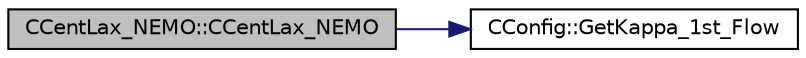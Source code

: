 digraph "CCentLax_NEMO::CCentLax_NEMO"
{
 // LATEX_PDF_SIZE
  edge [fontname="Helvetica",fontsize="10",labelfontname="Helvetica",labelfontsize="10"];
  node [fontname="Helvetica",fontsize="10",shape=record];
  rankdir="LR";
  Node1 [label="CCentLax_NEMO::CCentLax_NEMO",height=0.2,width=0.4,color="black", fillcolor="grey75", style="filled", fontcolor="black",tooltip="Constructor of the class."];
  Node1 -> Node2 [color="midnightblue",fontsize="10",style="solid",fontname="Helvetica"];
  Node2 [label="CConfig::GetKappa_1st_Flow",height=0.2,width=0.4,color="black", fillcolor="white", style="filled",URL="$classCConfig.html#a93dc67cb26b9075de5204a86144a34c4",tooltip="Value of the calibrated constant for the Lax method (center scheme)."];
}
